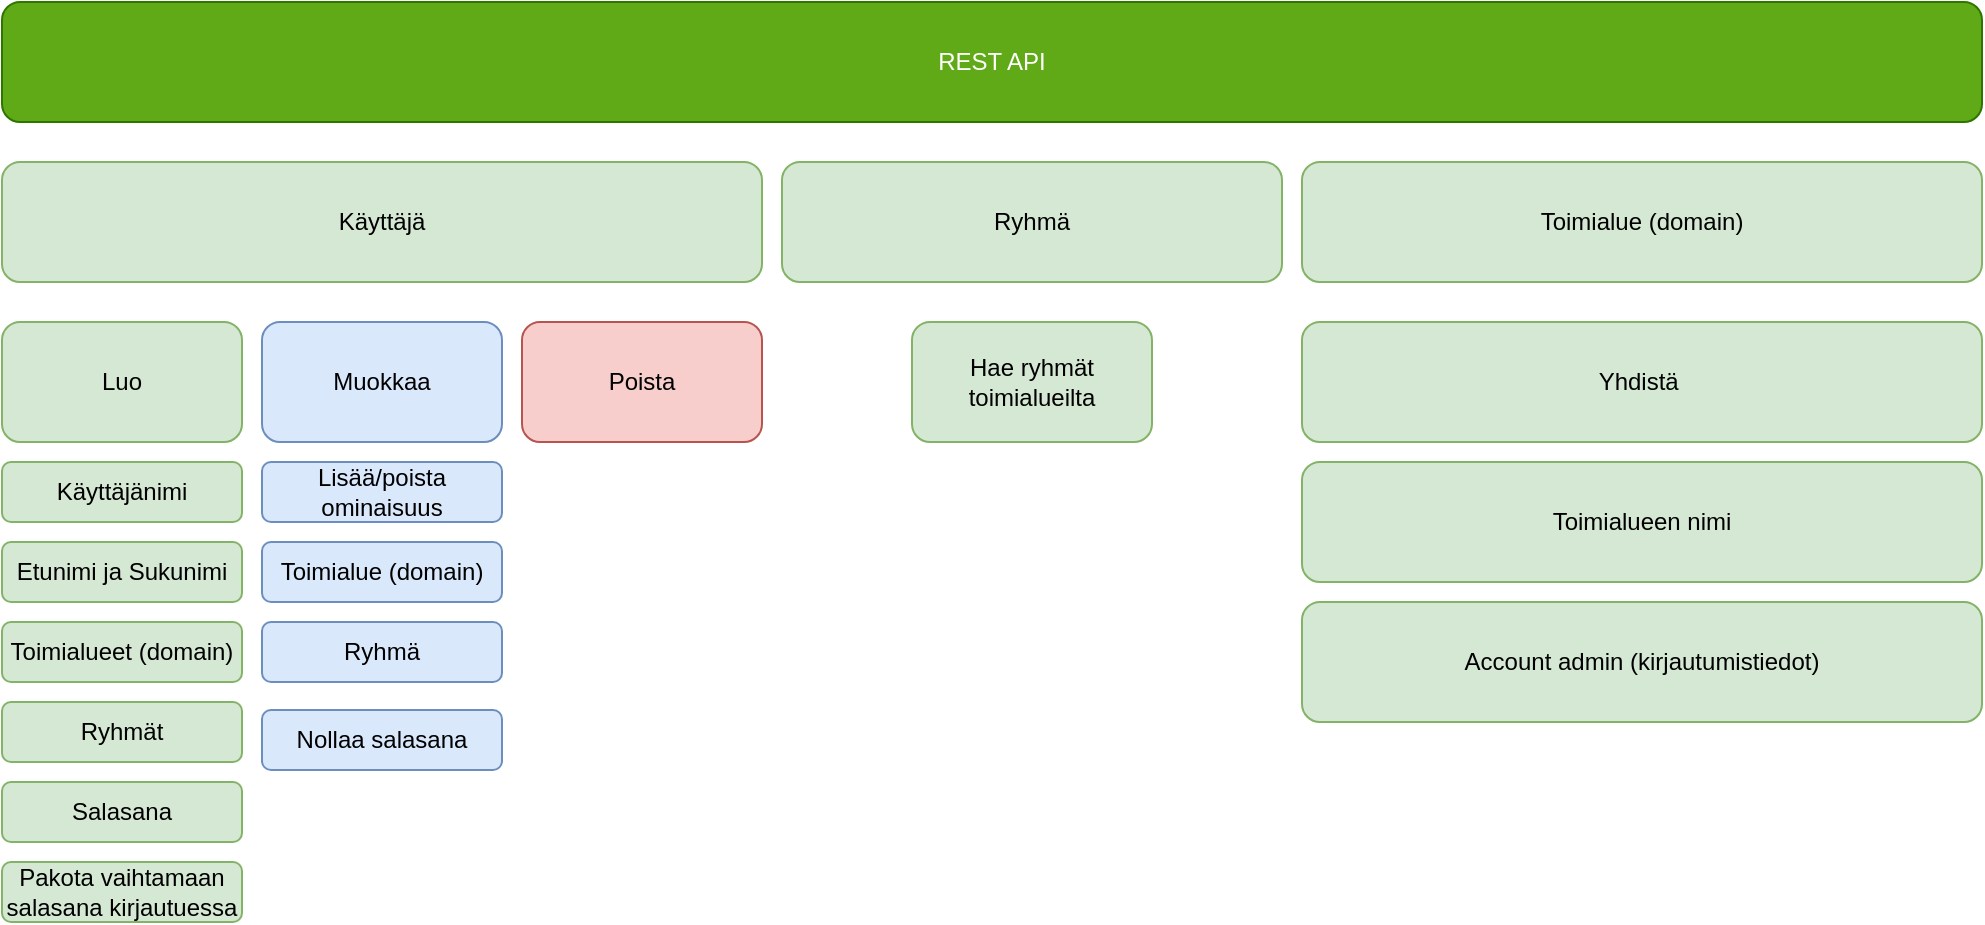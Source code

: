 <mxfile version="13.8.0" type="device"><diagram id="9_T8nSAork-z9WkpAkos" name="Page-1"><mxGraphModel dx="1422" dy="664" grid="1" gridSize="10" guides="1" tooltips="1" connect="1" arrows="1" fold="1" page="1" pageScale="1" pageWidth="1169" pageHeight="827" math="0" shadow="0"><root><mxCell id="0"/><mxCell id="1" parent="0"/><mxCell id="yqN_oNkslxf3yOYRZT-b-3" value="REST API" style="rounded=1;whiteSpace=wrap;html=1;fillColor=#60a917;strokeColor=#2D7600;fontColor=#ffffff;" vertex="1" parent="1"><mxGeometry x="110" y="50" width="990" height="60" as="geometry"/></mxCell><mxCell id="yqN_oNkslxf3yOYRZT-b-4" value="Luo" style="rounded=1;whiteSpace=wrap;html=1;fillColor=#d5e8d4;strokeColor=#82b366;" vertex="1" parent="1"><mxGeometry x="110" y="210" width="120" height="60" as="geometry"/></mxCell><mxCell id="yqN_oNkslxf3yOYRZT-b-6" value="Muokkaa" style="rounded=1;whiteSpace=wrap;html=1;fillColor=#dae8fc;strokeColor=#6c8ebf;" vertex="1" parent="1"><mxGeometry x="240" y="210" width="120" height="60" as="geometry"/></mxCell><mxCell id="yqN_oNkslxf3yOYRZT-b-7" value="Poista" style="rounded=1;whiteSpace=wrap;html=1;fillColor=#f8cecc;strokeColor=#b85450;" vertex="1" parent="1"><mxGeometry x="370" y="210" width="120" height="60" as="geometry"/></mxCell><mxCell id="yqN_oNkslxf3yOYRZT-b-8" value="Käyttäjänimi" style="rounded=1;whiteSpace=wrap;html=1;fillColor=#d5e8d4;strokeColor=#82b366;" vertex="1" parent="1"><mxGeometry x="110" y="280" width="120" height="30" as="geometry"/></mxCell><mxCell id="yqN_oNkslxf3yOYRZT-b-9" value="Etunimi ja Sukunimi" style="rounded=1;whiteSpace=wrap;html=1;fillColor=#d5e8d4;strokeColor=#82b366;" vertex="1" parent="1"><mxGeometry x="110" y="320" width="120" height="30" as="geometry"/></mxCell><mxCell id="yqN_oNkslxf3yOYRZT-b-10" value="Toimialueet (domain)" style="rounded=1;whiteSpace=wrap;html=1;fillColor=#d5e8d4;strokeColor=#82b366;" vertex="1" parent="1"><mxGeometry x="110" y="360" width="120" height="30" as="geometry"/></mxCell><mxCell id="yqN_oNkslxf3yOYRZT-b-11" value="Ryhmät" style="rounded=1;whiteSpace=wrap;html=1;fillColor=#d5e8d4;strokeColor=#82b366;" vertex="1" parent="1"><mxGeometry x="110" y="400" width="120" height="30" as="geometry"/></mxCell><mxCell id="yqN_oNkslxf3yOYRZT-b-12" value="Salasana" style="rounded=1;whiteSpace=wrap;html=1;fillColor=#d5e8d4;strokeColor=#82b366;" vertex="1" parent="1"><mxGeometry x="110" y="440" width="120" height="30" as="geometry"/></mxCell><mxCell id="yqN_oNkslxf3yOYRZT-b-13" value="Pakota vaihtamaan salasana kirjautuessa" style="rounded=1;whiteSpace=wrap;html=1;fillColor=#d5e8d4;strokeColor=#82b366;" vertex="1" parent="1"><mxGeometry x="110" y="480" width="120" height="30" as="geometry"/></mxCell><mxCell id="yqN_oNkslxf3yOYRZT-b-14" value="Lisää/poista ominaisuus" style="rounded=1;whiteSpace=wrap;html=1;fillColor=#dae8fc;strokeColor=#6c8ebf;" vertex="1" parent="1"><mxGeometry x="240" y="280" width="120" height="30" as="geometry"/></mxCell><mxCell id="yqN_oNkslxf3yOYRZT-b-15" value="Toimialue (domain)" style="rounded=1;whiteSpace=wrap;html=1;fillColor=#dae8fc;strokeColor=#6c8ebf;" vertex="1" parent="1"><mxGeometry x="240" y="320" width="120" height="30" as="geometry"/></mxCell><mxCell id="yqN_oNkslxf3yOYRZT-b-16" value="Ryhmä" style="rounded=1;whiteSpace=wrap;html=1;fillColor=#dae8fc;strokeColor=#6c8ebf;" vertex="1" parent="1"><mxGeometry x="240" y="360" width="120" height="30" as="geometry"/></mxCell><mxCell id="yqN_oNkslxf3yOYRZT-b-17" value="Nollaa salasana" style="rounded=1;whiteSpace=wrap;html=1;fillColor=#dae8fc;strokeColor=#6c8ebf;" vertex="1" parent="1"><mxGeometry x="240" y="404" width="120" height="30" as="geometry"/></mxCell><mxCell id="yqN_oNkslxf3yOYRZT-b-18" value="Käyttäjä" style="rounded=1;whiteSpace=wrap;html=1;fillColor=#d5e8d4;strokeColor=#82b366;" vertex="1" parent="1"><mxGeometry x="110" y="130" width="380" height="60" as="geometry"/></mxCell><mxCell id="yqN_oNkslxf3yOYRZT-b-19" value="Ryhmä" style="rounded=1;whiteSpace=wrap;html=1;fillColor=#d5e8d4;strokeColor=#82b366;" vertex="1" parent="1"><mxGeometry x="500" y="130" width="250" height="60" as="geometry"/></mxCell><mxCell id="yqN_oNkslxf3yOYRZT-b-20" value="Hae ryhmät toimialueilta" style="rounded=1;whiteSpace=wrap;html=1;fillColor=#d5e8d4;strokeColor=#82b366;" vertex="1" parent="1"><mxGeometry x="565" y="210" width="120" height="60" as="geometry"/></mxCell><mxCell id="yqN_oNkslxf3yOYRZT-b-21" value="Toimialue (domain)" style="rounded=1;whiteSpace=wrap;html=1;fillColor=#d5e8d4;strokeColor=#82b366;" vertex="1" parent="1"><mxGeometry x="760" y="130" width="340" height="60" as="geometry"/></mxCell><mxCell id="yqN_oNkslxf3yOYRZT-b-22" value="Yhdistä&amp;nbsp;" style="rounded=1;whiteSpace=wrap;html=1;fillColor=#d5e8d4;strokeColor=#82b366;" vertex="1" parent="1"><mxGeometry x="760" y="210" width="340" height="60" as="geometry"/></mxCell><mxCell id="yqN_oNkslxf3yOYRZT-b-23" value="Toimialueen nimi" style="rounded=1;whiteSpace=wrap;html=1;fillColor=#d5e8d4;strokeColor=#82b366;" vertex="1" parent="1"><mxGeometry x="760" y="280" width="340" height="60" as="geometry"/></mxCell><mxCell id="yqN_oNkslxf3yOYRZT-b-24" value="Account admin (kirjautumistiedot)" style="rounded=1;whiteSpace=wrap;html=1;fillColor=#d5e8d4;strokeColor=#82b366;" vertex="1" parent="1"><mxGeometry x="760" y="350" width="340" height="60" as="geometry"/></mxCell></root></mxGraphModel></diagram></mxfile>